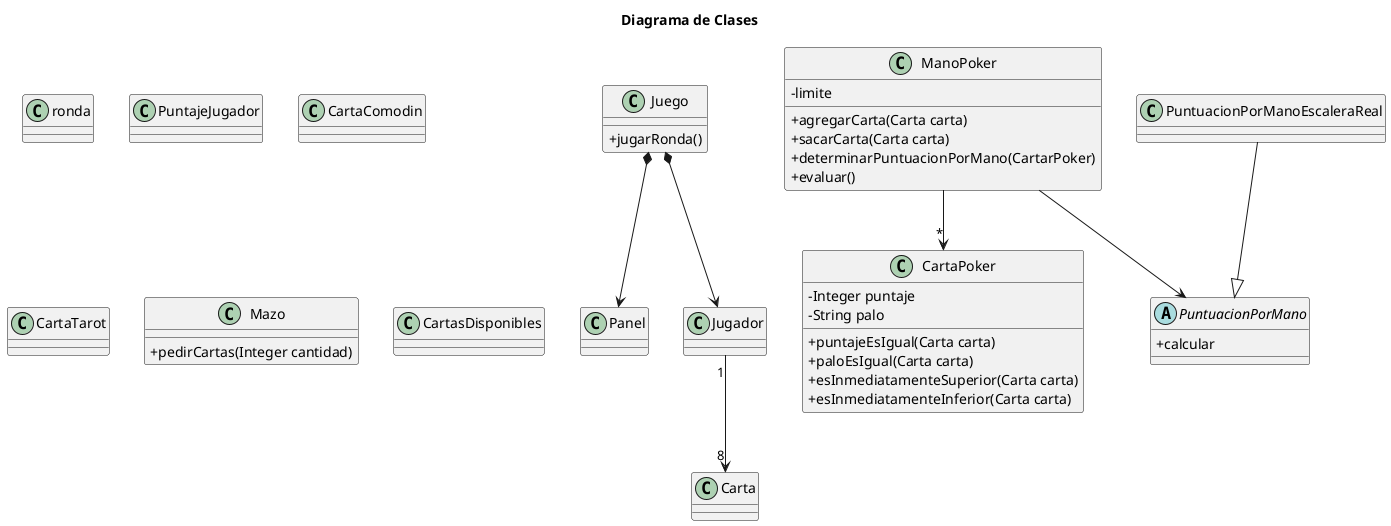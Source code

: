 @startuml Diagrama de Clases

skinparam classAttributeIconSize 0

title Diagrama de Clases

class Juego {
    +jugarRonda()
}
class ronda { 

}

class Panel {

}

class Jugador { 
    
}

class PuntajeJugador {
    
}

class Carta {

}

class CartaPoker {
    -Integer puntaje
    -String palo
    +puntajeEsIgual(Carta carta)
    +paloEsIgual(Carta carta)
    +esInmediatamenteSuperior(Carta carta)
    +esInmediatamenteInferior(Carta carta)
}

class CartaComodin{

}

class CartaTarot {

}

class Mazo {
    +pedirCartas(Integer cantidad)
}

class CartasDisponibles {
    
}

class ManoPoker {
    -limite
    +agregarCarta(Carta carta)
    +sacarCarta(Carta carta)
    +determinarPuntuacionPorMano(CartarPoker)
    +evaluar()
}

/'
 ManoPoker.agregar(Carta carta){

 }


 ManoPoker.evaluar(PuntajeJugador, Comodines){
    var valor_numerico, multiplicador, puntuacion

    for each CartaPoker in CartasPoker{
        valor_numerico = CartaPoker.sumar(valor_numerico);
    }

    for each Comodin in Comodines{
        multiplicador = Comodin.sumar(multiplicador);
    }

    determinarPuntuacionPorMano(CartarPoker);
    puntuacion = PuntuacionPorMano.calcular(valor_numerico, multiplicador);
    PuntaJugador.sumar(puntuacion);
  }
'/

' interfaz, sus hijas implementa el metodo de manera !=
abstract class PuntuacionPorMano { 
    +calcular
}

class PuntuacionPorManoEscaleraReal {

}


Juego *--> Jugador
Juego *--> Panel
Jugador "1" --> "8" Carta
ManoPoker --> PuntuacionPorMano
ManoPoker --> "*" CartaPoker
PuntuacionPorManoEscaleraReal --|> PuntuacionPorMano 

/' 
Posible manera de conseguir la mano?
def evaluate_hand(self):
        """Determine the type of poker hand."""
        rank_counts = self.get_rank_counts()
        values = list(rank_counts.values())
        
        if self.is_flush() and self.is_straight():
            return "Straight Flush"
        elif 4 in values:
            return "Four of a Kind"
        elif 3 in values and 2 in values:
            return "Full House"
        elif self.is_flush():
            return "Flush"
        elif self.is_straight():
            return "Straight"
        elif 3 in values:
            return "Three of a Kind"
        elif values.count(2) == 2:
            return "Two Pair"
        elif 2 in values:
            return "One Pair"
        else:
            return "High Card" '/